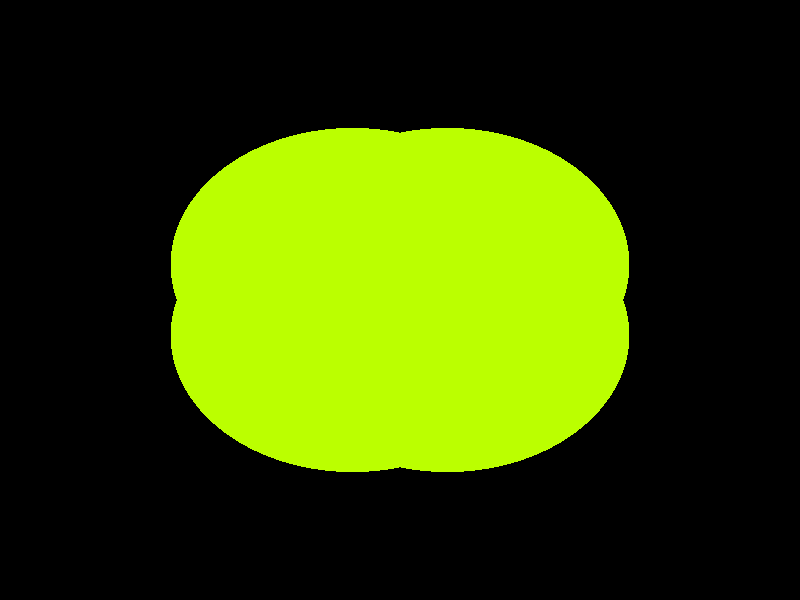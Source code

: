 // Scene Created by the Breeze Designer 2.0
// Written by Neville Richards

#include "colors.inc"
#include "textures.inc"
#include "shapes.inc"

// CAMERA POSITION
camera {
 right      < -1, 0, 0 >
 up         < 0, 1, 0 >
 direction  < 0, 0, 1 >
 location   < 0, 0, 4.5 >
 look_at    < 0, 0, 0 >
}
// LIGHT _light3
light_source { < 0, 0, 22 >
color White
}

// LIGHT _light4
light_source { < -10, 10, 10 >
color White
}





// SPHERE _sphere4
sphere {  < 0, 0, 0 > 1
 texture { pigment { color MediumSpringGreen  } }
 translate  < -0.25-0.5*sin(clock*pi), -0.25-0.5*sin(clock*pi), 0 >
 }

// SPHERE _sphere4_0
sphere {  < 0, 0, 0 > 1
 texture { pigment { color MediumSpringGreen  } }
 translate  < 0.25+0.5*sin(clock*pi), +0.25+0.5*sin(clock*pi), 0 >
 }


// SPHERE _sphere4_1
sphere {  < 0, 0, 0 > 1
 texture { pigment { color MediumSpringGreen  } }
 translate  < -0.25-0.5*sin(clock*pi), 0.25+0.5*sin(clock*pi), 0 >
 }


// SPHERE _sphere4_1_2
sphere {  < 0, 0, 0 > 1
 texture { pigment { color MediumSpringGreen  } }
 translate  < 0.25+0.5*sin(clock*pi), -0.25-0.5*sin(clock*pi), 0 >
 }
